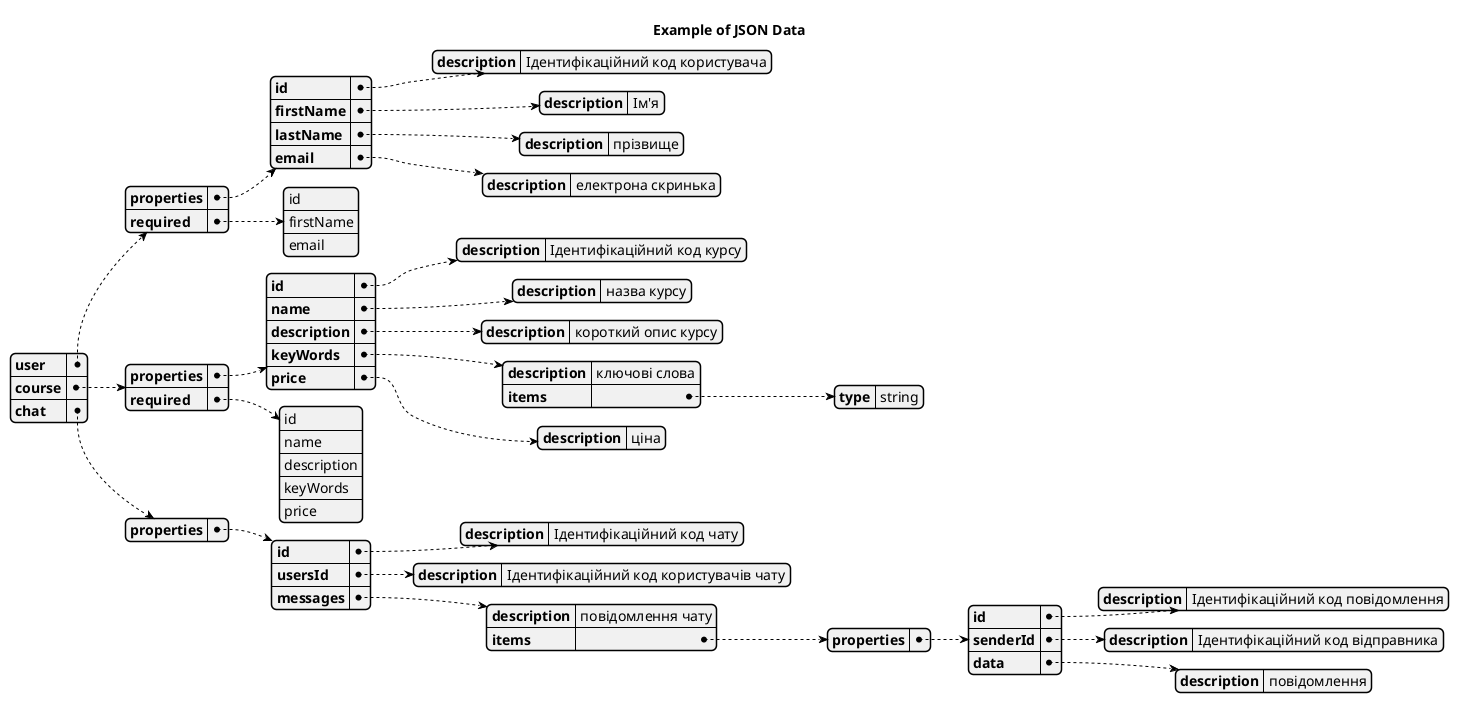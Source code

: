 @startjson

title Example of JSON Data

{
    "user": {
      "properties": {
        "id": {
          "description": "Ідентифікаційний код користувача"
        },
        "firstName": {
          "description": "Ім'я"
        },
        "lastName": {
          "description": "прізвище"
        },
        "email": {
          "description": "електрона скринька"
        }
      },
      "required": [
        "id",
        "firstName",
        "email"
      ]
    },
    "course": {
      "properties": {
        "id": {
          "description": "Ідентифікаційний код курсу"
        },
        "name": {
          "description": "назва курсу"
        },
        "description": {
          "description": "короткий опис курсу"
        },
        "keyWords": {
          "description": "ключові слова",
          "items": {
            "type": "string"
          }
        },
        "price": {
          "description": "ціна"
        }
      },
      "required": [
        "id",
        "name",
        "description",
        "keyWords",
        "price"
      ]
    },
    "chat": {
      "properties": {
        "id": {
          "description": "Ідентифікаційний код чату"
        },
        "usersId": {
          "description": "Ідентифікаційний код користувачів чату"
        },
        "messages": {
          "description": "повідомлення чату",
          "items": {
            "properties": {
              "id": {
                "description": "Ідентифікаційний код повідомлення"
              },
              "senderId": {
                "description": "Ідентифікаційний код відправника"
              },
              "data": {
                "description": "повідомлення"
              }
            }
          }
        }
      }
    }
}

@endjson